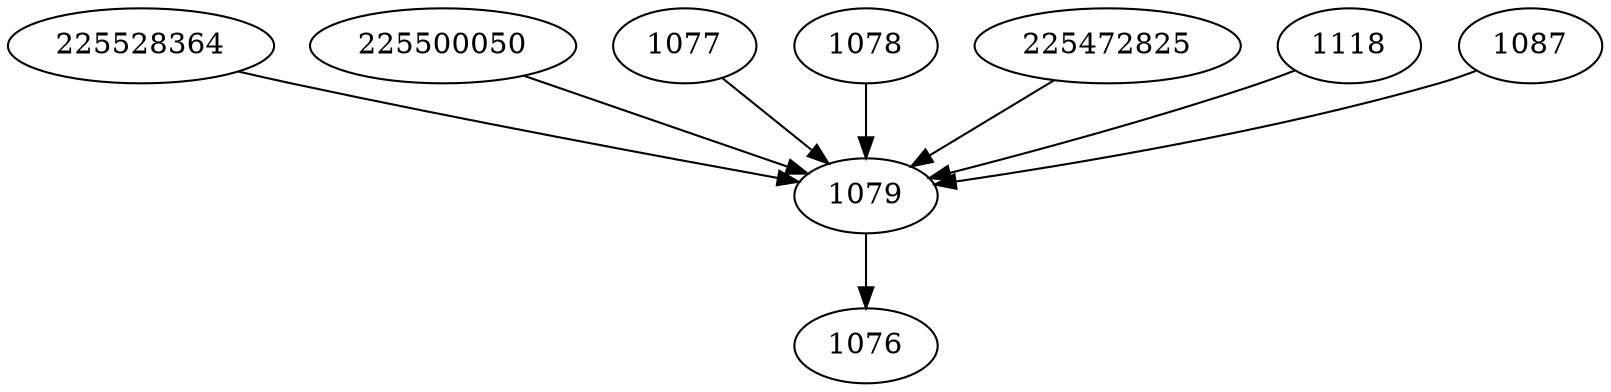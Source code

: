 strict digraph  {
225528364;
225500050;
1076;
1077;
1078;
1079;
225472825;
1118;
1087;
225528364 -> 1079;
225500050 -> 1079;
1077 -> 1079;
1078 -> 1079;
1079 -> 1076;
225472825 -> 1079;
1118 -> 1079;
1087 -> 1079;
}
